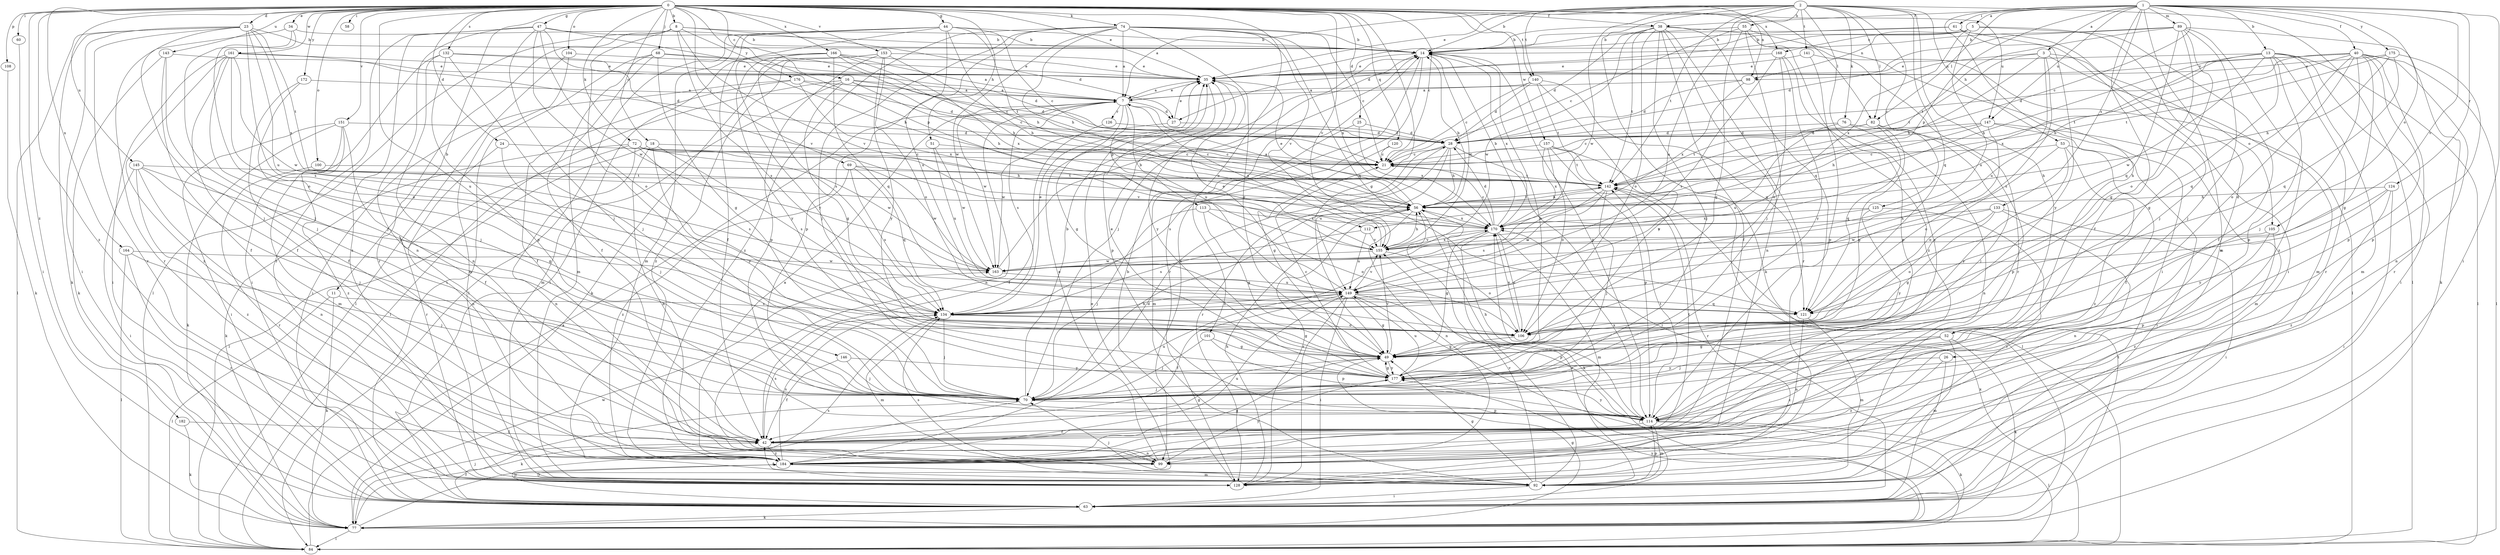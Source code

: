 strict digraph  {
0;
1;
2;
3;
5;
7;
8;
11;
13;
14;
16;
18;
21;
23;
24;
25;
26;
27;
28;
34;
35;
38;
40;
42;
44;
47;
49;
51;
52;
53;
55;
56;
58;
60;
61;
63;
68;
69;
70;
72;
74;
76;
77;
82;
84;
89;
92;
98;
99;
100;
101;
104;
105;
106;
108;
112;
113;
114;
120;
121;
124;
125;
126;
128;
132;
133;
134;
140;
141;
142;
143;
145;
146;
147;
149;
151;
153;
155;
157;
161;
163;
164;
166;
168;
170;
172;
175;
176;
177;
182;
184;
0 -> 8  [label=b];
0 -> 11  [label=b];
0 -> 16  [label=c];
0 -> 18  [label=c];
0 -> 21  [label=c];
0 -> 23  [label=d];
0 -> 24  [label=d];
0 -> 25  [label=d];
0 -> 34  [label=e];
0 -> 35  [label=e];
0 -> 38  [label=f];
0 -> 44  [label=g];
0 -> 47  [label=g];
0 -> 49  [label=g];
0 -> 51  [label=h];
0 -> 58  [label=i];
0 -> 60  [label=i];
0 -> 68  [label=j];
0 -> 69  [label=j];
0 -> 72  [label=k];
0 -> 74  [label=k];
0 -> 82  [label=l];
0 -> 98  [label=n];
0 -> 100  [label=o];
0 -> 101  [label=o];
0 -> 104  [label=o];
0 -> 108  [label=p];
0 -> 112  [label=p];
0 -> 120  [label=q];
0 -> 132  [label=s];
0 -> 140  [label=t];
0 -> 143  [label=u];
0 -> 145  [label=u];
0 -> 146  [label=u];
0 -> 147  [label=u];
0 -> 151  [label=v];
0 -> 153  [label=v];
0 -> 155  [label=v];
0 -> 157  [label=w];
0 -> 161  [label=w];
0 -> 164  [label=x];
0 -> 166  [label=x];
0 -> 168  [label=x];
0 -> 172  [label=y];
0 -> 182  [label=z];
0 -> 184  [label=z];
1 -> 3  [label=a];
1 -> 5  [label=a];
1 -> 13  [label=b];
1 -> 21  [label=c];
1 -> 38  [label=f];
1 -> 40  [label=f];
1 -> 42  [label=f];
1 -> 52  [label=h];
1 -> 61  [label=i];
1 -> 63  [label=i];
1 -> 82  [label=l];
1 -> 89  [label=m];
1 -> 92  [label=m];
1 -> 105  [label=o];
1 -> 112  [label=p];
1 -> 124  [label=r];
1 -> 133  [label=s];
1 -> 147  [label=u];
1 -> 155  [label=v];
1 -> 175  [label=y];
2 -> 7  [label=a];
2 -> 14  [label=b];
2 -> 35  [label=e];
2 -> 52  [label=h];
2 -> 53  [label=h];
2 -> 55  [label=h];
2 -> 76  [label=k];
2 -> 77  [label=k];
2 -> 82  [label=l];
2 -> 84  [label=l];
2 -> 121  [label=q];
2 -> 125  [label=r];
2 -> 140  [label=t];
2 -> 141  [label=t];
2 -> 142  [label=t];
2 -> 149  [label=u];
2 -> 163  [label=w];
2 -> 184  [label=z];
3 -> 56  [label=h];
3 -> 92  [label=m];
3 -> 98  [label=n];
3 -> 105  [label=o];
3 -> 134  [label=s];
3 -> 142  [label=t];
3 -> 149  [label=u];
5 -> 14  [label=b];
5 -> 26  [label=d];
5 -> 27  [label=d];
5 -> 42  [label=f];
5 -> 98  [label=n];
5 -> 149  [label=u];
5 -> 168  [label=x];
5 -> 170  [label=x];
7 -> 27  [label=d];
7 -> 35  [label=e];
7 -> 49  [label=g];
7 -> 99  [label=n];
7 -> 113  [label=p];
7 -> 126  [label=r];
7 -> 134  [label=s];
7 -> 149  [label=u];
7 -> 163  [label=w];
8 -> 14  [label=b];
8 -> 27  [label=d];
8 -> 70  [label=j];
8 -> 84  [label=l];
8 -> 128  [label=r];
8 -> 134  [label=s];
8 -> 155  [label=v];
8 -> 176  [label=y];
11 -> 77  [label=k];
11 -> 84  [label=l];
11 -> 134  [label=s];
13 -> 35  [label=e];
13 -> 49  [label=g];
13 -> 56  [label=h];
13 -> 63  [label=i];
13 -> 84  [label=l];
13 -> 92  [label=m];
13 -> 114  [label=p];
13 -> 128  [label=r];
13 -> 163  [label=w];
13 -> 170  [label=x];
14 -> 35  [label=e];
14 -> 70  [label=j];
14 -> 99  [label=n];
14 -> 114  [label=p];
14 -> 128  [label=r];
14 -> 155  [label=v];
14 -> 170  [label=x];
16 -> 7  [label=a];
16 -> 21  [label=c];
16 -> 28  [label=d];
16 -> 49  [label=g];
16 -> 56  [label=h];
16 -> 84  [label=l];
16 -> 92  [label=m];
18 -> 21  [label=c];
18 -> 84  [label=l];
18 -> 99  [label=n];
18 -> 134  [label=s];
18 -> 177  [label=y];
21 -> 142  [label=t];
23 -> 14  [label=b];
23 -> 63  [label=i];
23 -> 70  [label=j];
23 -> 77  [label=k];
23 -> 84  [label=l];
23 -> 128  [label=r];
23 -> 134  [label=s];
23 -> 142  [label=t];
23 -> 149  [label=u];
23 -> 170  [label=x];
24 -> 21  [label=c];
24 -> 70  [label=j];
24 -> 99  [label=n];
25 -> 28  [label=d];
25 -> 92  [label=m];
25 -> 170  [label=x];
26 -> 63  [label=i];
26 -> 177  [label=y];
26 -> 184  [label=z];
27 -> 28  [label=d];
27 -> 35  [label=e];
27 -> 163  [label=w];
28 -> 21  [label=c];
28 -> 56  [label=h];
28 -> 63  [label=i];
28 -> 128  [label=r];
28 -> 134  [label=s];
28 -> 149  [label=u];
34 -> 14  [label=b];
34 -> 70  [label=j];
34 -> 106  [label=o];
34 -> 128  [label=r];
35 -> 7  [label=a];
35 -> 114  [label=p];
35 -> 177  [label=y];
38 -> 14  [label=b];
38 -> 28  [label=d];
38 -> 42  [label=f];
38 -> 70  [label=j];
38 -> 84  [label=l];
38 -> 99  [label=n];
38 -> 106  [label=o];
38 -> 121  [label=q];
38 -> 128  [label=r];
38 -> 142  [label=t];
38 -> 163  [label=w];
40 -> 28  [label=d];
40 -> 49  [label=g];
40 -> 56  [label=h];
40 -> 70  [label=j];
40 -> 84  [label=l];
40 -> 99  [label=n];
40 -> 106  [label=o];
40 -> 114  [label=p];
40 -> 121  [label=q];
40 -> 128  [label=r];
40 -> 142  [label=t];
40 -> 35  [label=v];
42 -> 49  [label=g];
42 -> 99  [label=n];
42 -> 134  [label=s];
42 -> 142  [label=t];
42 -> 184  [label=z];
44 -> 14  [label=b];
44 -> 21  [label=c];
44 -> 42  [label=f];
44 -> 56  [label=h];
44 -> 84  [label=l];
44 -> 92  [label=m];
44 -> 142  [label=t];
44 -> 149  [label=u];
44 -> 177  [label=y];
47 -> 14  [label=b];
47 -> 56  [label=h];
47 -> 70  [label=j];
47 -> 99  [label=n];
47 -> 106  [label=o];
47 -> 128  [label=r];
47 -> 155  [label=v];
47 -> 163  [label=w];
47 -> 184  [label=z];
49 -> 155  [label=v];
49 -> 177  [label=y];
51 -> 21  [label=c];
51 -> 149  [label=u];
51 -> 163  [label=w];
52 -> 49  [label=g];
52 -> 70  [label=j];
52 -> 77  [label=k];
52 -> 92  [label=m];
52 -> 184  [label=z];
53 -> 21  [label=c];
53 -> 63  [label=i];
53 -> 106  [label=o];
53 -> 177  [label=y];
53 -> 184  [label=z];
55 -> 14  [label=b];
55 -> 21  [label=c];
55 -> 49  [label=g];
55 -> 63  [label=i];
55 -> 70  [label=j];
55 -> 184  [label=z];
56 -> 7  [label=a];
56 -> 14  [label=b];
56 -> 35  [label=e];
56 -> 77  [label=k];
56 -> 99  [label=n];
56 -> 128  [label=r];
56 -> 142  [label=t];
56 -> 170  [label=x];
60 -> 63  [label=i];
61 -> 14  [label=b];
61 -> 35  [label=e];
61 -> 63  [label=i];
61 -> 70  [label=j];
61 -> 177  [label=y];
63 -> 42  [label=f];
63 -> 77  [label=k];
63 -> 134  [label=s];
68 -> 21  [label=c];
68 -> 35  [label=e];
68 -> 42  [label=f];
68 -> 49  [label=g];
68 -> 63  [label=i];
68 -> 92  [label=m];
69 -> 121  [label=q];
69 -> 134  [label=s];
69 -> 142  [label=t];
69 -> 163  [label=w];
69 -> 184  [label=z];
70 -> 14  [label=b];
70 -> 56  [label=h];
70 -> 77  [label=k];
70 -> 114  [label=p];
70 -> 149  [label=u];
72 -> 21  [label=c];
72 -> 56  [label=h];
72 -> 77  [label=k];
72 -> 99  [label=n];
72 -> 128  [label=r];
72 -> 134  [label=s];
72 -> 155  [label=v];
72 -> 163  [label=w];
74 -> 7  [label=a];
74 -> 14  [label=b];
74 -> 21  [label=c];
74 -> 49  [label=g];
74 -> 56  [label=h];
74 -> 70  [label=j];
74 -> 114  [label=p];
74 -> 121  [label=q];
74 -> 155  [label=v];
74 -> 163  [label=w];
74 -> 170  [label=x];
74 -> 184  [label=z];
76 -> 28  [label=d];
76 -> 99  [label=n];
76 -> 114  [label=p];
76 -> 149  [label=u];
77 -> 35  [label=e];
77 -> 49  [label=g];
77 -> 70  [label=j];
77 -> 84  [label=l];
77 -> 142  [label=t];
77 -> 163  [label=w];
77 -> 177  [label=y];
82 -> 28  [label=d];
82 -> 49  [label=g];
82 -> 70  [label=j];
82 -> 121  [label=q];
82 -> 142  [label=t];
84 -> 7  [label=a];
84 -> 170  [label=x];
89 -> 14  [label=b];
89 -> 28  [label=d];
89 -> 49  [label=g];
89 -> 70  [label=j];
89 -> 77  [label=k];
89 -> 106  [label=o];
89 -> 121  [label=q];
89 -> 142  [label=t];
89 -> 184  [label=z];
92 -> 42  [label=f];
92 -> 49  [label=g];
92 -> 56  [label=h];
92 -> 63  [label=i];
92 -> 70  [label=j];
92 -> 114  [label=p];
92 -> 134  [label=s];
92 -> 155  [label=v];
98 -> 7  [label=a];
98 -> 28  [label=d];
98 -> 170  [label=x];
99 -> 35  [label=e];
99 -> 177  [label=y];
100 -> 128  [label=r];
100 -> 142  [label=t];
101 -> 49  [label=g];
101 -> 70  [label=j];
101 -> 114  [label=p];
104 -> 35  [label=e];
104 -> 84  [label=l];
104 -> 92  [label=m];
105 -> 114  [label=p];
105 -> 155  [label=v];
105 -> 184  [label=z];
106 -> 49  [label=g];
106 -> 170  [label=x];
108 -> 77  [label=k];
112 -> 134  [label=s];
112 -> 149  [label=u];
112 -> 155  [label=v];
113 -> 49  [label=g];
113 -> 70  [label=j];
113 -> 106  [label=o];
113 -> 170  [label=x];
114 -> 42  [label=f];
114 -> 56  [label=h];
114 -> 77  [label=k];
114 -> 84  [label=l];
114 -> 92  [label=m];
114 -> 142  [label=t];
114 -> 170  [label=x];
114 -> 177  [label=y];
120 -> 21  [label=c];
120 -> 49  [label=g];
121 -> 92  [label=m];
121 -> 99  [label=n];
124 -> 56  [label=h];
124 -> 63  [label=i];
124 -> 134  [label=s];
124 -> 177  [label=y];
124 -> 184  [label=z];
125 -> 128  [label=r];
125 -> 155  [label=v];
125 -> 170  [label=x];
125 -> 177  [label=y];
126 -> 28  [label=d];
126 -> 42  [label=f];
128 -> 14  [label=b];
128 -> 56  [label=h];
128 -> 184  [label=z];
132 -> 28  [label=d];
132 -> 35  [label=e];
132 -> 63  [label=i];
132 -> 70  [label=j];
132 -> 99  [label=n];
132 -> 114  [label=p];
133 -> 49  [label=g];
133 -> 63  [label=i];
133 -> 99  [label=n];
133 -> 106  [label=o];
133 -> 163  [label=w];
133 -> 170  [label=x];
134 -> 35  [label=e];
134 -> 49  [label=g];
134 -> 70  [label=j];
134 -> 92  [label=m];
134 -> 106  [label=o];
140 -> 7  [label=a];
140 -> 21  [label=c];
140 -> 28  [label=d];
140 -> 121  [label=q];
140 -> 142  [label=t];
140 -> 177  [label=y];
141 -> 35  [label=e];
141 -> 114  [label=p];
141 -> 128  [label=r];
142 -> 56  [label=h];
142 -> 70  [label=j];
142 -> 128  [label=r];
142 -> 134  [label=s];
142 -> 149  [label=u];
143 -> 35  [label=e];
143 -> 42  [label=f];
143 -> 70  [label=j];
143 -> 77  [label=k];
145 -> 49  [label=g];
145 -> 63  [label=i];
145 -> 70  [label=j];
145 -> 99  [label=n];
145 -> 142  [label=t];
145 -> 184  [label=z];
146 -> 42  [label=f];
146 -> 70  [label=j];
146 -> 177  [label=y];
147 -> 21  [label=c];
147 -> 28  [label=d];
147 -> 42  [label=f];
147 -> 56  [label=h];
147 -> 92  [label=m];
147 -> 106  [label=o];
149 -> 35  [label=e];
149 -> 42  [label=f];
149 -> 49  [label=g];
149 -> 63  [label=i];
149 -> 84  [label=l];
149 -> 114  [label=p];
149 -> 121  [label=q];
149 -> 128  [label=r];
149 -> 134  [label=s];
149 -> 155  [label=v];
151 -> 28  [label=d];
151 -> 42  [label=f];
151 -> 63  [label=i];
151 -> 77  [label=k];
151 -> 92  [label=m];
151 -> 184  [label=z];
153 -> 35  [label=e];
153 -> 56  [label=h];
153 -> 77  [label=k];
153 -> 106  [label=o];
153 -> 114  [label=p];
153 -> 177  [label=y];
153 -> 184  [label=z];
155 -> 7  [label=a];
155 -> 56  [label=h];
155 -> 106  [label=o];
155 -> 163  [label=w];
155 -> 170  [label=x];
157 -> 21  [label=c];
157 -> 84  [label=l];
157 -> 106  [label=o];
157 -> 114  [label=p];
157 -> 142  [label=t];
157 -> 170  [label=x];
161 -> 28  [label=d];
161 -> 35  [label=e];
161 -> 42  [label=f];
161 -> 63  [label=i];
161 -> 70  [label=j];
161 -> 106  [label=o];
161 -> 163  [label=w];
161 -> 184  [label=z];
163 -> 14  [label=b];
163 -> 149  [label=u];
164 -> 70  [label=j];
164 -> 84  [label=l];
164 -> 128  [label=r];
164 -> 163  [label=w];
166 -> 7  [label=a];
166 -> 35  [label=e];
166 -> 56  [label=h];
166 -> 63  [label=i];
166 -> 121  [label=q];
166 -> 134  [label=s];
166 -> 170  [label=x];
166 -> 177  [label=y];
168 -> 35  [label=e];
168 -> 106  [label=o];
168 -> 114  [label=p];
168 -> 134  [label=s];
168 -> 177  [label=y];
170 -> 14  [label=b];
170 -> 21  [label=c];
170 -> 28  [label=d];
170 -> 49  [label=g];
170 -> 63  [label=i];
170 -> 92  [label=m];
170 -> 106  [label=o];
170 -> 155  [label=v];
172 -> 7  [label=a];
172 -> 42  [label=f];
172 -> 70  [label=j];
175 -> 35  [label=e];
175 -> 56  [label=h];
175 -> 114  [label=p];
175 -> 121  [label=q];
175 -> 142  [label=t];
176 -> 7  [label=a];
176 -> 28  [label=d];
176 -> 42  [label=f];
176 -> 63  [label=i];
176 -> 170  [label=x];
177 -> 14  [label=b];
177 -> 21  [label=c];
177 -> 35  [label=e];
177 -> 49  [label=g];
177 -> 70  [label=j];
177 -> 149  [label=u];
182 -> 42  [label=f];
182 -> 77  [label=k];
184 -> 7  [label=a];
184 -> 28  [label=d];
184 -> 49  [label=g];
184 -> 92  [label=m];
184 -> 128  [label=r];
184 -> 134  [label=s];
184 -> 149  [label=u];
}
